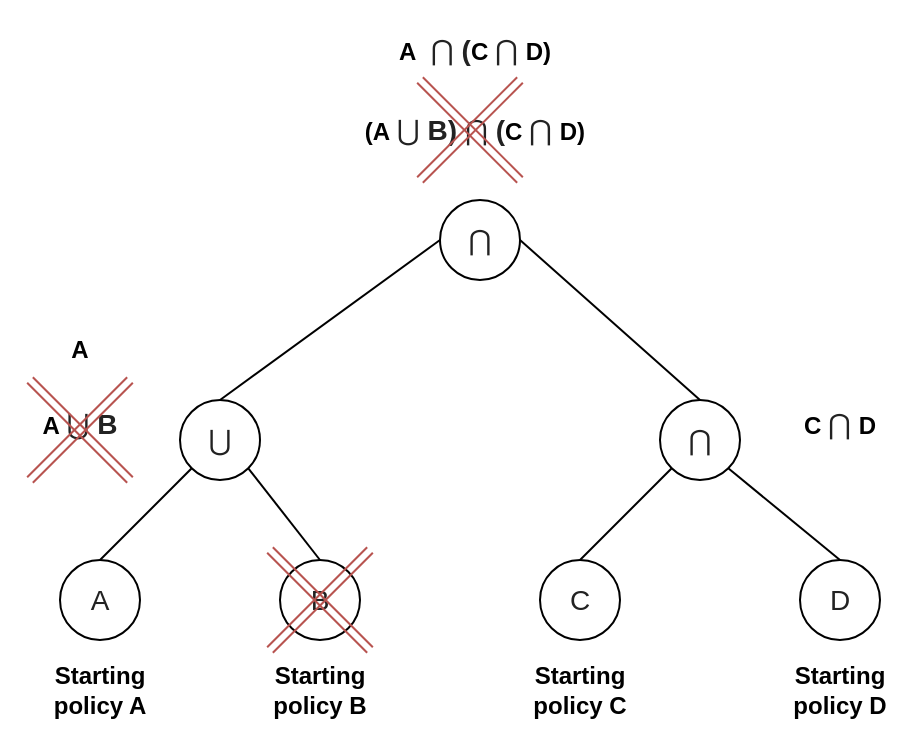 <mxfile version="13.3.4" type="device"><diagram id="ubDa6kwziUBUvUNx4HO3" name="Page-1"><mxGraphModel dx="1422" dy="738" grid="1" gridSize="10" guides="1" tooltips="1" connect="1" arrows="1" fold="1" page="1" pageScale="1" pageWidth="583" pageHeight="413" math="0" shadow="0"><root><mxCell id="0"/><mxCell id="1" parent="0"/><mxCell id="RMPLCZbybJW1sh6cyu0C-1" value="&lt;span style=&quot;color: rgb(34 , 34 , 34) ; font-family: &amp;#34;arial&amp;#34; , sans-serif ; font-size: 14px ; text-align: left ; background-color: rgb(255 , 255 , 255)&quot;&gt;⋃&lt;/span&gt;" style="ellipse;whiteSpace=wrap;html=1;aspect=fixed;" vertex="1" parent="1"><mxGeometry x="120" y="220" width="40" height="40" as="geometry"/></mxCell><mxCell id="RMPLCZbybJW1sh6cyu0C-2" value="&lt;span style=&quot;color: rgb(34 , 34 , 34) ; font-family: &amp;#34;arial&amp;#34; , sans-serif ; font-size: 14px ; text-align: left ; background-color: rgb(255 , 255 , 255)&quot;&gt;⋂&lt;/span&gt;" style="ellipse;whiteSpace=wrap;html=1;aspect=fixed;" vertex="1" parent="1"><mxGeometry x="250" y="120" width="40" height="40" as="geometry"/></mxCell><mxCell id="RMPLCZbybJW1sh6cyu0C-3" value="&lt;b&gt;Starting policy A&lt;/b&gt;" style="text;html=1;strokeColor=none;fillColor=none;align=center;verticalAlign=middle;whiteSpace=wrap;rounded=0;" vertex="1" parent="1"><mxGeometry x="40" y="340" width="80" height="50" as="geometry"/></mxCell><mxCell id="RMPLCZbybJW1sh6cyu0C-4" value="&lt;span style=&quot;color: rgb(34 , 34 , 34) ; font-family: &amp;#34;arial&amp;#34; , sans-serif ; font-size: 14px ; text-align: left ; background-color: rgb(255 , 255 , 255)&quot;&gt;A&lt;/span&gt;" style="ellipse;whiteSpace=wrap;html=1;aspect=fixed;" vertex="1" parent="1"><mxGeometry x="60" y="300" width="40" height="40" as="geometry"/></mxCell><mxCell id="RMPLCZbybJW1sh6cyu0C-5" value="&lt;span style=&quot;color: rgb(34 , 34 , 34) ; font-family: &amp;#34;arial&amp;#34; , sans-serif ; font-size: 14px ; text-align: left ; background-color: rgb(255 , 255 , 255)&quot;&gt;B&lt;/span&gt;" style="ellipse;whiteSpace=wrap;html=1;aspect=fixed;" vertex="1" parent="1"><mxGeometry x="170" y="300" width="40" height="40" as="geometry"/></mxCell><mxCell id="RMPLCZbybJW1sh6cyu0C-6" value="&lt;b&gt;Starting policy B&lt;/b&gt;" style="text;html=1;strokeColor=none;fillColor=none;align=center;verticalAlign=middle;whiteSpace=wrap;rounded=0;" vertex="1" parent="1"><mxGeometry x="150" y="340" width="80" height="50" as="geometry"/></mxCell><mxCell id="RMPLCZbybJW1sh6cyu0C-7" value="&lt;b&gt;A&amp;nbsp;&lt;/b&gt;&lt;span style=&quot;color: rgb(34 , 34 , 34) ; font-family: &amp;#34;arial&amp;#34; , sans-serif ; font-size: 14px ; text-align: left ; background-color: rgb(255 , 255 , 255)&quot;&gt;⋃ &lt;b&gt;B&lt;/b&gt;&lt;/span&gt;" style="text;html=1;strokeColor=none;fillColor=none;align=center;verticalAlign=middle;whiteSpace=wrap;rounded=0;" vertex="1" parent="1"><mxGeometry x="30" y="207" width="80" height="50" as="geometry"/></mxCell><mxCell id="RMPLCZbybJW1sh6cyu0C-8" value="&lt;b&gt;C&amp;nbsp;&lt;/b&gt;&lt;span style=&quot;color: rgb(34 , 34 , 34) ; font-family: &amp;#34;arial&amp;#34; , sans-serif ; font-size: 14px ; text-align: left ; background-color: rgb(255 , 255 , 255)&quot;&gt;⋂&amp;nbsp;&lt;/span&gt;&lt;b&gt;D&lt;/b&gt;" style="text;html=1;strokeColor=none;fillColor=none;align=center;verticalAlign=middle;whiteSpace=wrap;rounded=0;" vertex="1" parent="1"><mxGeometry x="410" y="207" width="80" height="50" as="geometry"/></mxCell><mxCell id="RMPLCZbybJW1sh6cyu0C-9" value="&lt;span style=&quot;color: rgb(34 , 34 , 34) ; font-family: &amp;#34;arial&amp;#34; , sans-serif ; font-size: 14px ; text-align: left ; background-color: rgb(255 , 255 , 255)&quot;&gt;⋂&lt;/span&gt;" style="ellipse;whiteSpace=wrap;html=1;aspect=fixed;" vertex="1" parent="1"><mxGeometry x="360" y="220" width="40" height="40" as="geometry"/></mxCell><mxCell id="RMPLCZbybJW1sh6cyu0C-10" value="&lt;span style=&quot;color: rgb(34 , 34 , 34) ; font-family: &amp;#34;arial&amp;#34; , sans-serif ; font-size: 14px ; text-align: left ; background-color: rgb(255 , 255 , 255)&quot;&gt;C&lt;/span&gt;" style="ellipse;whiteSpace=wrap;html=1;aspect=fixed;" vertex="1" parent="1"><mxGeometry x="300" y="300" width="40" height="40" as="geometry"/></mxCell><mxCell id="RMPLCZbybJW1sh6cyu0C-11" value="&lt;span style=&quot;color: rgb(34 , 34 , 34) ; font-family: &amp;#34;arial&amp;#34; , sans-serif ; font-size: 14px ; text-align: left ; background-color: rgb(255 , 255 , 255)&quot;&gt;D&lt;/span&gt;" style="ellipse;whiteSpace=wrap;html=1;aspect=fixed;" vertex="1" parent="1"><mxGeometry x="430" y="300" width="40" height="40" as="geometry"/></mxCell><mxCell id="RMPLCZbybJW1sh6cyu0C-12" value="&lt;b&gt;Starting policy D&lt;/b&gt;" style="text;html=1;strokeColor=none;fillColor=none;align=center;verticalAlign=middle;whiteSpace=wrap;rounded=0;" vertex="1" parent="1"><mxGeometry x="410" y="340" width="80" height="50" as="geometry"/></mxCell><mxCell id="RMPLCZbybJW1sh6cyu0C-13" value="&lt;b&gt;Starting policy C&lt;/b&gt;" style="text;html=1;strokeColor=none;fillColor=none;align=center;verticalAlign=middle;whiteSpace=wrap;rounded=0;" vertex="1" parent="1"><mxGeometry x="280" y="340" width="80" height="50" as="geometry"/></mxCell><mxCell id="RMPLCZbybJW1sh6cyu0C-14" value="" style="endArrow=none;html=1;exitX=0.5;exitY=0;exitDx=0;exitDy=0;entryX=0;entryY=1;entryDx=0;entryDy=0;" edge="1" parent="1" source="RMPLCZbybJW1sh6cyu0C-4" target="RMPLCZbybJW1sh6cyu0C-1"><mxGeometry width="50" height="50" relative="1" as="geometry"><mxPoint x="110" y="170" as="sourcePoint"/><mxPoint x="160" y="120" as="targetPoint"/></mxGeometry></mxCell><mxCell id="RMPLCZbybJW1sh6cyu0C-15" value="" style="endArrow=none;html=1;entryX=0.5;entryY=0;entryDx=0;entryDy=0;exitX=1;exitY=1;exitDx=0;exitDy=0;" edge="1" parent="1" source="RMPLCZbybJW1sh6cyu0C-1" target="RMPLCZbybJW1sh6cyu0C-5"><mxGeometry width="50" height="50" relative="1" as="geometry"><mxPoint x="70" y="190" as="sourcePoint"/><mxPoint x="120" y="140" as="targetPoint"/></mxGeometry></mxCell><mxCell id="RMPLCZbybJW1sh6cyu0C-16" value="" style="endArrow=none;html=1;exitX=0.5;exitY=0;exitDx=0;exitDy=0;entryX=0;entryY=1;entryDx=0;entryDy=0;" edge="1" parent="1" source="RMPLCZbybJW1sh6cyu0C-10" target="RMPLCZbybJW1sh6cyu0C-9"><mxGeometry width="50" height="50" relative="1" as="geometry"><mxPoint x="270" y="260" as="sourcePoint"/><mxPoint x="320" y="210" as="targetPoint"/></mxGeometry></mxCell><mxCell id="RMPLCZbybJW1sh6cyu0C-17" value="" style="endArrow=none;html=1;entryX=0.5;entryY=0;entryDx=0;entryDy=0;exitX=1;exitY=1;exitDx=0;exitDy=0;" edge="1" parent="1" source="RMPLCZbybJW1sh6cyu0C-9" target="RMPLCZbybJW1sh6cyu0C-11"><mxGeometry width="50" height="50" relative="1" as="geometry"><mxPoint x="164.142" y="264.142" as="sourcePoint"/><mxPoint x="200" y="310" as="targetPoint"/></mxGeometry></mxCell><mxCell id="RMPLCZbybJW1sh6cyu0C-18" value="" style="endArrow=none;html=1;exitX=0.5;exitY=0;exitDx=0;exitDy=0;entryX=0;entryY=0.5;entryDx=0;entryDy=0;" edge="1" parent="1" source="RMPLCZbybJW1sh6cyu0C-1" target="RMPLCZbybJW1sh6cyu0C-2"><mxGeometry width="50" height="50" relative="1" as="geometry"><mxPoint x="100" y="190" as="sourcePoint"/><mxPoint x="150" y="140" as="targetPoint"/></mxGeometry></mxCell><mxCell id="RMPLCZbybJW1sh6cyu0C-19" value="" style="endArrow=none;html=1;exitX=0.5;exitY=0;exitDx=0;exitDy=0;entryX=1;entryY=0.5;entryDx=0;entryDy=0;" edge="1" parent="1" source="RMPLCZbybJW1sh6cyu0C-9" target="RMPLCZbybJW1sh6cyu0C-2"><mxGeometry width="50" height="50" relative="1" as="geometry"><mxPoint x="150" y="230" as="sourcePoint"/><mxPoint x="260" y="150" as="targetPoint"/></mxGeometry></mxCell><mxCell id="RMPLCZbybJW1sh6cyu0C-20" value="&lt;b&gt;(A&amp;nbsp;&lt;/b&gt;&lt;span style=&quot;color: rgb(34 , 34 , 34) ; font-family: &amp;#34;arial&amp;#34; , sans-serif ; font-size: 14px ; text-align: left ; background-color: rgb(255 , 255 , 255)&quot;&gt;⋃ &lt;b&gt;B)&amp;nbsp;&lt;/b&gt;&lt;/span&gt;&lt;span style=&quot;color: rgb(34 , 34 , 34) ; font-family: &amp;#34;arial&amp;#34; , sans-serif ; font-size: 14px ; text-align: left ; background-color: rgb(255 , 255 , 255)&quot;&gt;⋂&lt;/span&gt;&lt;span style=&quot;color: rgb(34 , 34 , 34) ; font-family: &amp;#34;arial&amp;#34; , sans-serif ; font-size: 14px ; text-align: left ; background-color: rgb(255 , 255 , 255)&quot;&gt;&lt;b&gt;&amp;nbsp;(&lt;/b&gt;&lt;/span&gt;&lt;b&gt;C&amp;nbsp;&lt;/b&gt;&lt;span style=&quot;color: rgb(34 , 34 , 34) ; font-family: &amp;#34;arial&amp;#34; , sans-serif ; font-size: 14px ; text-align: left ; background-color: rgb(255 , 255 , 255)&quot;&gt;⋂&amp;nbsp;&lt;/span&gt;&lt;b&gt;D)&lt;/b&gt;" style="text;html=1;strokeColor=none;fillColor=none;align=center;verticalAlign=middle;whiteSpace=wrap;rounded=0;" vertex="1" parent="1"><mxGeometry x="140" y="60" width="255" height="50" as="geometry"/></mxCell><mxCell id="RMPLCZbybJW1sh6cyu0C-31" value="" style="shape=link;html=1;fillColor=#f8cecc;strokeColor=#b85450;" edge="1" parent="1"><mxGeometry width="50" height="50" relative="1" as="geometry"><mxPoint x="165" y="345" as="sourcePoint"/><mxPoint x="215" y="295" as="targetPoint"/></mxGeometry></mxCell><mxCell id="RMPLCZbybJW1sh6cyu0C-32" value="" style="shape=link;html=1;fillColor=#f8cecc;strokeColor=#b85450;" edge="1" parent="1"><mxGeometry width="50" height="50" relative="1" as="geometry"><mxPoint x="165" y="295" as="sourcePoint"/><mxPoint x="215" y="345" as="targetPoint"/></mxGeometry></mxCell><mxCell id="RMPLCZbybJW1sh6cyu0C-33" value="" style="shape=link;html=1;fillColor=#f8cecc;strokeColor=#b85450;" edge="1" parent="1"><mxGeometry width="50" height="50" relative="1" as="geometry"><mxPoint x="240" y="110" as="sourcePoint"/><mxPoint x="290" y="60" as="targetPoint"/></mxGeometry></mxCell><mxCell id="RMPLCZbybJW1sh6cyu0C-34" value="" style="shape=link;html=1;fillColor=#f8cecc;strokeColor=#b85450;" edge="1" parent="1"><mxGeometry width="50" height="50" relative="1" as="geometry"><mxPoint x="240" y="60" as="sourcePoint"/><mxPoint x="290" y="110" as="targetPoint"/></mxGeometry></mxCell><mxCell id="RMPLCZbybJW1sh6cyu0C-35" value="" style="shape=link;html=1;fillColor=#f8cecc;strokeColor=#b85450;" edge="1" parent="1"><mxGeometry width="50" height="50" relative="1" as="geometry"><mxPoint x="45" y="260" as="sourcePoint"/><mxPoint x="95" y="210" as="targetPoint"/></mxGeometry></mxCell><mxCell id="RMPLCZbybJW1sh6cyu0C-36" value="" style="shape=link;html=1;fillColor=#f8cecc;strokeColor=#b85450;" edge="1" parent="1"><mxGeometry width="50" height="50" relative="1" as="geometry"><mxPoint x="45" y="210" as="sourcePoint"/><mxPoint x="95" y="260" as="targetPoint"/></mxGeometry></mxCell><mxCell id="RMPLCZbybJW1sh6cyu0C-37" value="&lt;b&gt;A&lt;/b&gt;" style="text;html=1;strokeColor=none;fillColor=none;align=center;verticalAlign=middle;whiteSpace=wrap;rounded=0;" vertex="1" parent="1"><mxGeometry x="30" y="170" width="80" height="50" as="geometry"/></mxCell><mxCell id="RMPLCZbybJW1sh6cyu0C-39" value="&lt;b&gt;A&amp;nbsp;&lt;/b&gt;&lt;span style=&quot;color: rgb(34 , 34 , 34) ; font-family: &amp;#34;arial&amp;#34; , sans-serif ; font-size: 14px ; text-align: left ; background-color: rgb(255 , 255 , 255)&quot;&gt;&lt;b&gt;&amp;nbsp;&lt;/b&gt;&lt;/span&gt;&lt;span style=&quot;color: rgb(34 , 34 , 34) ; font-family: &amp;#34;arial&amp;#34; , sans-serif ; font-size: 14px ; text-align: left ; background-color: rgb(255 , 255 , 255)&quot;&gt;⋂&lt;/span&gt;&lt;span style=&quot;color: rgb(34 , 34 , 34) ; font-family: &amp;#34;arial&amp;#34; , sans-serif ; font-size: 14px ; text-align: left ; background-color: rgb(255 , 255 , 255)&quot;&gt;&lt;b&gt;&amp;nbsp;(&lt;/b&gt;&lt;/span&gt;&lt;b&gt;C&amp;nbsp;&lt;/b&gt;&lt;span style=&quot;color: rgb(34 , 34 , 34) ; font-family: &amp;#34;arial&amp;#34; , sans-serif ; font-size: 14px ; text-align: left ; background-color: rgb(255 , 255 , 255)&quot;&gt;⋂&amp;nbsp;&lt;/span&gt;&lt;b&gt;D)&lt;/b&gt;" style="text;html=1;strokeColor=none;fillColor=none;align=center;verticalAlign=middle;whiteSpace=wrap;rounded=0;" vertex="1" parent="1"><mxGeometry x="140" y="20" width="255" height="50" as="geometry"/></mxCell></root></mxGraphModel></diagram></mxfile>